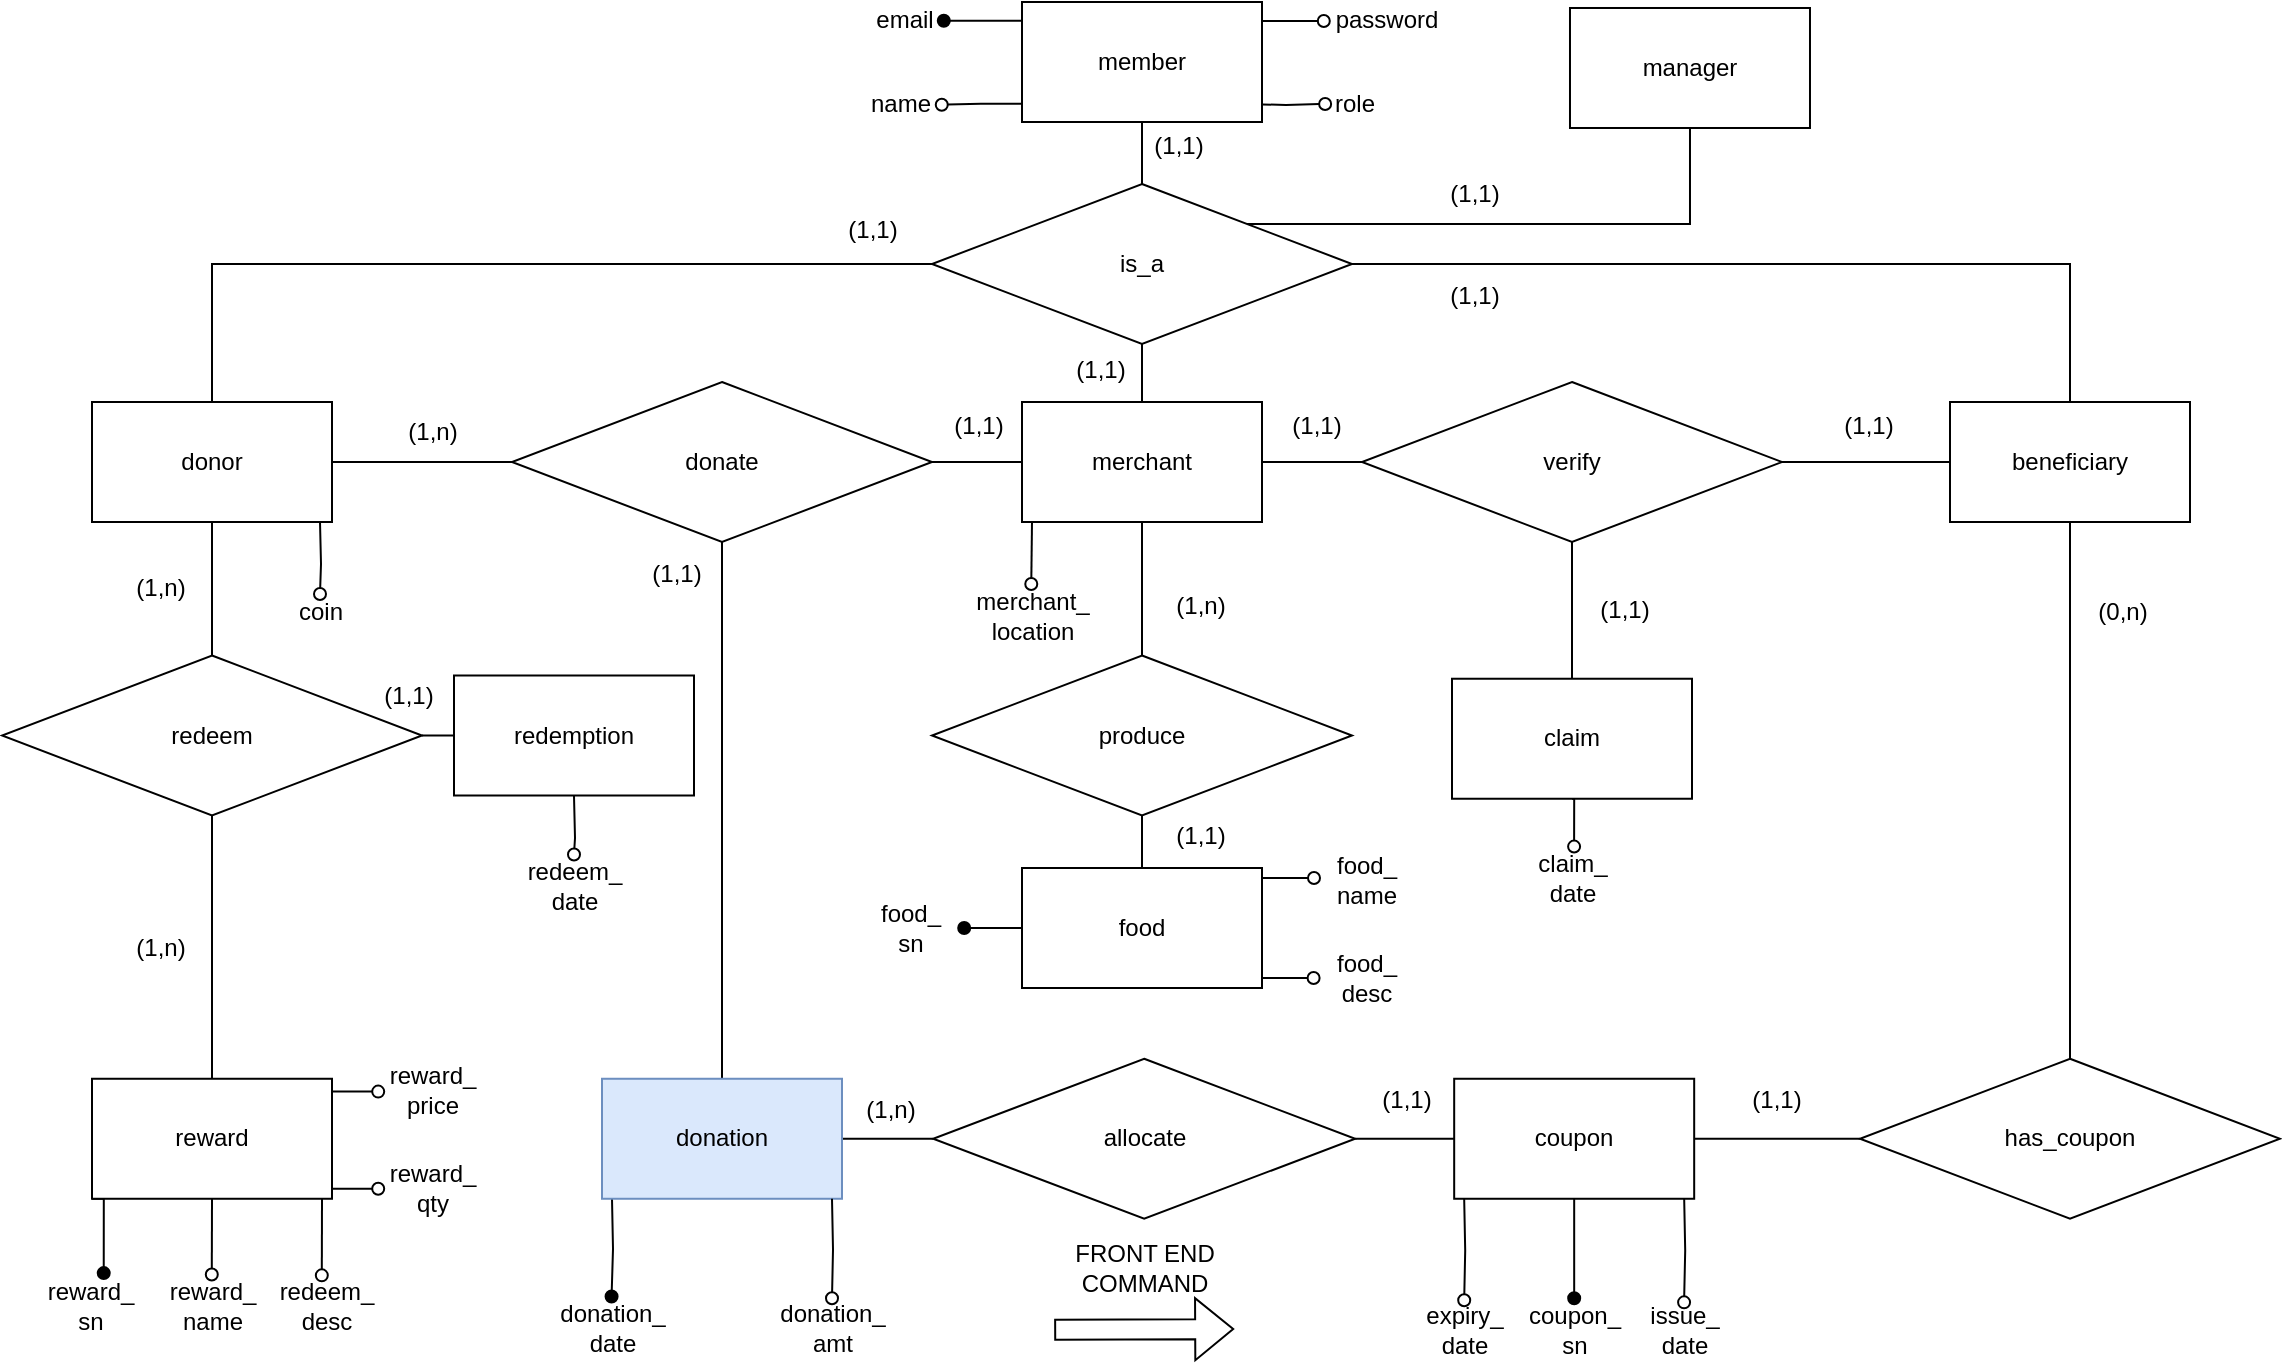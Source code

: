 <mxfile version="17.2.4" type="device"><diagram id="Ll71JMtTdpwGDmyY4f-G" name="Page-1"><mxGraphModel dx="179" dy="881" grid="0" gridSize="10" guides="1" tooltips="1" connect="1" arrows="1" fold="1" page="1" pageScale="1" pageWidth="1169" pageHeight="827" background="none" math="0" shadow="0"><root><mxCell id="0"/><mxCell id="1" parent="0"/><mxCell id="EBLG6tYveu8E32CvsQGy-192" value="" style="edgeStyle=orthogonalEdgeStyle;rounded=0;orthogonalLoop=1;jettySize=auto;html=1;endArrow=oval;endFill=0;" parent="1" target="EBLG6tYveu8E32CvsQGy-197" edge="1"><mxGeometry relative="1" as="geometry"><mxPoint x="2512" y="333" as="sourcePoint"/></mxGeometry></mxCell><mxCell id="EBLG6tYveu8E32CvsQGy-193" value="" style="edgeStyle=orthogonalEdgeStyle;rounded=0;orthogonalLoop=1;jettySize=auto;html=1;endArrow=none;endFill=0;" parent="1" source="EBLG6tYveu8E32CvsQGy-196" target="EBLG6tYveu8E32CvsQGy-200" edge="1"><mxGeometry relative="1" as="geometry"/></mxCell><mxCell id="7zLdXBT2QUrFec9vhoCK-71" style="edgeStyle=orthogonalEdgeStyle;rounded=0;orthogonalLoop=1;jettySize=auto;html=1;exitX=0.5;exitY=1;exitDx=0;exitDy=0;entryX=0.5;entryY=0;entryDx=0;entryDy=0;endArrow=none;endFill=0;" parent="1" source="EBLG6tYveu8E32CvsQGy-196" target="7zLdXBT2QUrFec9vhoCK-43" edge="1"><mxGeometry relative="1" as="geometry"/></mxCell><mxCell id="EBLG6tYveu8E32CvsQGy-196" value="donor" style="rounded=0;whiteSpace=wrap;html=1;" parent="1" vertex="1"><mxGeometry x="2398" y="273" width="120" height="60" as="geometry"/></mxCell><mxCell id="EBLG6tYveu8E32CvsQGy-197" value="coin" style="text;html=1;align=center;verticalAlign=middle;resizable=0;points=[];autosize=1;strokeColor=none;fillColor=none;" parent="1" vertex="1"><mxGeometry x="2496" y="369" width="32" height="18" as="geometry"/></mxCell><mxCell id="EBLG6tYveu8E32CvsQGy-198" style="edgeStyle=orthogonalEdgeStyle;rounded=0;orthogonalLoop=1;jettySize=auto;html=1;exitX=0.5;exitY=1;exitDx=0;exitDy=0;entryX=0.5;entryY=0;entryDx=0;entryDy=0;endArrow=none;endFill=0;" parent="1" source="EBLG6tYveu8E32CvsQGy-200" target="EBLG6tYveu8E32CvsQGy-255" edge="1"><mxGeometry relative="1" as="geometry"/></mxCell><mxCell id="EBLG6tYveu8E32CvsQGy-199" style="edgeStyle=orthogonalEdgeStyle;rounded=0;orthogonalLoop=1;jettySize=auto;html=1;exitX=1;exitY=0.5;exitDx=0;exitDy=0;entryX=0;entryY=0.5;entryDx=0;entryDy=0;endArrow=none;endFill=0;" parent="1" source="EBLG6tYveu8E32CvsQGy-200" target="EBLG6tYveu8E32CvsQGy-206" edge="1"><mxGeometry relative="1" as="geometry"/></mxCell><mxCell id="EBLG6tYveu8E32CvsQGy-200" value="donate" style="rhombus;whiteSpace=wrap;html=1;rounded=0;" parent="1" vertex="1"><mxGeometry x="2608" y="263" width="210" height="80" as="geometry"/></mxCell><mxCell id="EBLG6tYveu8E32CvsQGy-201" value="donation_&lt;br&gt;date" style="text;html=1;align=center;verticalAlign=middle;resizable=0;points=[];autosize=1;rounded=0;glass=0;" parent="1" vertex="1"><mxGeometry x="2623" y="720.52" width="70" height="30" as="geometry"/></mxCell><mxCell id="EBLG6tYveu8E32CvsQGy-202" value="donation_&lt;br&gt;amt" style="text;html=1;align=center;verticalAlign=middle;resizable=0;points=[];autosize=1;strokeColor=none;fillColor=none;" parent="1" vertex="1"><mxGeometry x="2733" y="721.13" width="70" height="30" as="geometry"/></mxCell><mxCell id="EBLG6tYveu8E32CvsQGy-203" value="" style="edgeStyle=orthogonalEdgeStyle;rounded=0;orthogonalLoop=1;jettySize=auto;html=1;endArrow=none;endFill=0;" parent="1" source="EBLG6tYveu8E32CvsQGy-206" target="EBLG6tYveu8E32CvsQGy-210" edge="1"><mxGeometry relative="1" as="geometry"/></mxCell><mxCell id="EBLG6tYveu8E32CvsQGy-205" style="edgeStyle=orthogonalEdgeStyle;rounded=0;orthogonalLoop=1;jettySize=auto;html=1;exitX=0;exitY=1;exitDx=0;exitDy=0;endArrow=oval;endFill=0;entryX=0.502;entryY=0;entryDx=0;entryDy=0;entryPerimeter=0;" parent="1" target="EBLG6tYveu8E32CvsQGy-242" edge="1"><mxGeometry relative="1" as="geometry"><mxPoint x="2868" y="333" as="sourcePoint"/></mxGeometry></mxCell><mxCell id="7zLdXBT2QUrFec9vhoCK-25" style="edgeStyle=orthogonalEdgeStyle;rounded=0;orthogonalLoop=1;jettySize=auto;html=1;exitX=0.5;exitY=1;exitDx=0;exitDy=0;entryX=0.5;entryY=0;entryDx=0;entryDy=0;endArrow=none;endFill=0;" parent="1" source="EBLG6tYveu8E32CvsQGy-206" target="7zLdXBT2QUrFec9vhoCK-22" edge="1"><mxGeometry relative="1" as="geometry"/></mxCell><mxCell id="EBLG6tYveu8E32CvsQGy-206" value="merchant" style="whiteSpace=wrap;html=1;rounded=0;" parent="1" vertex="1"><mxGeometry x="2863" y="273" width="120" height="60" as="geometry"/></mxCell><mxCell id="EBLG6tYveu8E32CvsQGy-207" value="" style="edgeStyle=orthogonalEdgeStyle;rounded=0;orthogonalLoop=1;jettySize=auto;html=1;endArrow=none;endFill=0;" parent="1" source="EBLG6tYveu8E32CvsQGy-210" target="EBLG6tYveu8E32CvsQGy-218" edge="1"><mxGeometry relative="1" as="geometry"/></mxCell><mxCell id="7zLdXBT2QUrFec9vhoCK-12" style="edgeStyle=orthogonalEdgeStyle;rounded=0;orthogonalLoop=1;jettySize=auto;html=1;exitX=0.5;exitY=1;exitDx=0;exitDy=0;entryX=0.5;entryY=0;entryDx=0;entryDy=0;endArrow=none;endFill=0;" parent="1" source="EBLG6tYveu8E32CvsQGy-210" target="7zLdXBT2QUrFec9vhoCK-11" edge="1"><mxGeometry relative="1" as="geometry"/></mxCell><mxCell id="EBLG6tYveu8E32CvsQGy-210" value="verify" style="rhombus;whiteSpace=wrap;html=1;rounded=0;" parent="1" vertex="1"><mxGeometry x="3033" y="263" width="210" height="80" as="geometry"/></mxCell><mxCell id="EBLG6tYveu8E32CvsQGy-217" style="edgeStyle=orthogonalEdgeStyle;rounded=0;orthogonalLoop=1;jettySize=auto;html=1;exitX=0.5;exitY=1;exitDx=0;exitDy=0;entryX=0.5;entryY=0;entryDx=0;entryDy=0;endArrow=none;endFill=0;" parent="1" source="EBLG6tYveu8E32CvsQGy-218" target="EBLG6tYveu8E32CvsQGy-248" edge="1"><mxGeometry relative="1" as="geometry"/></mxCell><mxCell id="EBLG6tYveu8E32CvsQGy-218" value="beneficiary" style="whiteSpace=wrap;html=1;rounded=0;" parent="1" vertex="1"><mxGeometry x="3327" y="273" width="120" height="60" as="geometry"/></mxCell><mxCell id="EBLG6tYveu8E32CvsQGy-221" value="FRONT END&lt;br&gt;COMMAND" style="text;html=1;align=center;verticalAlign=middle;resizable=0;points=[];autosize=1;strokeColor=none;fillColor=none;" parent="1" vertex="1"><mxGeometry x="2879.09" y="690.52" width="90" height="30" as="geometry"/></mxCell><mxCell id="EBLG6tYveu8E32CvsQGy-228" value="" style="shape=flexArrow;endArrow=classic;html=1;rounded=0;" parent="1" edge="1"><mxGeometry width="50" height="50" relative="1" as="geometry"><mxPoint x="2879.09" y="736.92" as="sourcePoint"/><mxPoint x="2969.09" y="736.52" as="targetPoint"/></mxGeometry></mxCell><mxCell id="EBLG6tYveu8E32CvsQGy-229" style="edgeStyle=orthogonalEdgeStyle;rounded=0;orthogonalLoop=1;jettySize=auto;html=1;exitX=0.5;exitY=0;exitDx=0;exitDy=0;entryX=0.5;entryY=1;entryDx=0;entryDy=0;endArrow=none;endFill=0;" parent="1" source="EBLG6tYveu8E32CvsQGy-231" target="EBLG6tYveu8E32CvsQGy-234" edge="1"><mxGeometry relative="1" as="geometry"/></mxCell><mxCell id="EBLG6tYveu8E32CvsQGy-230" style="edgeStyle=orthogonalEdgeStyle;rounded=0;orthogonalLoop=1;jettySize=auto;html=1;exitX=1;exitY=0;exitDx=0;exitDy=0;entryX=0.5;entryY=1;entryDx=0;entryDy=0;endArrow=none;endFill=0;" parent="1" source="EBLG6tYveu8E32CvsQGy-231" target="EBLG6tYveu8E32CvsQGy-236" edge="1"><mxGeometry relative="1" as="geometry"/></mxCell><mxCell id="7zLdXBT2QUrFec9vhoCK-1" style="edgeStyle=orthogonalEdgeStyle;rounded=0;orthogonalLoop=1;jettySize=auto;html=1;exitX=0;exitY=0.5;exitDx=0;exitDy=0;entryX=0.5;entryY=0;entryDx=0;entryDy=0;endArrow=none;endFill=0;" parent="1" source="EBLG6tYveu8E32CvsQGy-231" target="EBLG6tYveu8E32CvsQGy-196" edge="1"><mxGeometry relative="1" as="geometry"/></mxCell><mxCell id="7zLdXBT2QUrFec9vhoCK-2" style="edgeStyle=orthogonalEdgeStyle;rounded=0;orthogonalLoop=1;jettySize=auto;html=1;exitX=0.5;exitY=1;exitDx=0;exitDy=0;entryX=0.5;entryY=0;entryDx=0;entryDy=0;endArrow=none;endFill=0;" parent="1" source="EBLG6tYveu8E32CvsQGy-231" target="EBLG6tYveu8E32CvsQGy-206" edge="1"><mxGeometry relative="1" as="geometry"/></mxCell><mxCell id="7zLdXBT2QUrFec9vhoCK-3" style="edgeStyle=orthogonalEdgeStyle;rounded=0;orthogonalLoop=1;jettySize=auto;html=1;exitX=1;exitY=0.5;exitDx=0;exitDy=0;entryX=0.5;entryY=0;entryDx=0;entryDy=0;endArrow=none;endFill=0;" parent="1" source="EBLG6tYveu8E32CvsQGy-231" target="EBLG6tYveu8E32CvsQGy-218" edge="1"><mxGeometry relative="1" as="geometry"/></mxCell><mxCell id="EBLG6tYveu8E32CvsQGy-231" value="is_a" style="rhombus;whiteSpace=wrap;html=1;rounded=0;" parent="1" vertex="1"><mxGeometry x="2818" y="164" width="210" height="80" as="geometry"/></mxCell><mxCell id="EBLG6tYveu8E32CvsQGy-232" style="edgeStyle=orthogonalEdgeStyle;rounded=0;orthogonalLoop=1;jettySize=auto;html=1;exitX=1;exitY=0.5;exitDx=0;exitDy=0;endArrow=oval;endFill=0;entryX=0.019;entryY=0.499;entryDx=0;entryDy=0;entryPerimeter=0;" parent="1" target="EBLG6tYveu8E32CvsQGy-235" edge="1"><mxGeometry relative="1" as="geometry"><mxPoint x="3018.296" y="123.667" as="targetPoint"/><mxPoint x="2974" y="124" as="sourcePoint"/></mxGeometry></mxCell><mxCell id="EBLG6tYveu8E32CvsQGy-233" style="edgeStyle=orthogonalEdgeStyle;rounded=0;orthogonalLoop=1;jettySize=auto;html=1;exitX=-0.001;exitY=0.848;exitDx=0;exitDy=0;entryX=1.022;entryY=0.519;entryDx=0;entryDy=0;entryPerimeter=0;endArrow=oval;endFill=0;exitPerimeter=0;" parent="1" source="EBLG6tYveu8E32CvsQGy-234" target="EBLG6tYveu8E32CvsQGy-237" edge="1"><mxGeometry relative="1" as="geometry"><mxPoint x="2858.5" y="124" as="sourcePoint"/></mxGeometry></mxCell><mxCell id="EBLG6tYveu8E32CvsQGy-234" value="member" style="whiteSpace=wrap;html=1;rounded=0;" parent="1" vertex="1"><mxGeometry x="2863" y="73" width="120" height="60" as="geometry"/></mxCell><mxCell id="EBLG6tYveu8E32CvsQGy-235" value="role" style="text;html=1;align=center;verticalAlign=middle;resizable=0;points=[];autosize=1;strokeColor=none;fillColor=none;" parent="1" vertex="1"><mxGeometry x="3014" y="115" width="30" height="18" as="geometry"/></mxCell><mxCell id="EBLG6tYveu8E32CvsQGy-236" value="manager" style="rounded=0;whiteSpace=wrap;html=1;" parent="1" vertex="1"><mxGeometry x="3136.996" y="75.997" width="120" height="60" as="geometry"/></mxCell><mxCell id="EBLG6tYveu8E32CvsQGy-237" value="name" style="text;html=1;align=center;verticalAlign=middle;resizable=0;points=[];autosize=1;strokeColor=none;fillColor=none;" parent="1" vertex="1"><mxGeometry x="2782" y="115" width="40" height="18" as="geometry"/></mxCell><mxCell id="EBLG6tYveu8E32CvsQGy-238" style="edgeStyle=orthogonalEdgeStyle;rounded=0;orthogonalLoop=1;jettySize=auto;html=1;exitX=0;exitY=0.156;exitDx=0;exitDy=0;entryX=1.022;entryY=0.519;entryDx=0;entryDy=0;entryPerimeter=0;endArrow=oval;endFill=1;exitPerimeter=0;" parent="1" source="EBLG6tYveu8E32CvsQGy-234" target="EBLG6tYveu8E32CvsQGy-239" edge="1"><mxGeometry relative="1" as="geometry"><mxPoint x="2858.5" y="82" as="sourcePoint"/></mxGeometry></mxCell><mxCell id="EBLG6tYveu8E32CvsQGy-239" value="email" style="text;html=1;align=center;verticalAlign=middle;resizable=0;points=[];autosize=1;strokeColor=none;fillColor=none;" parent="1" vertex="1"><mxGeometry x="2784.09" y="73" width="39" height="18" as="geometry"/></mxCell><mxCell id="EBLG6tYveu8E32CvsQGy-240" style="edgeStyle=orthogonalEdgeStyle;rounded=0;orthogonalLoop=1;jettySize=auto;html=1;endArrow=oval;endFill=0;entryX=-0.002;entryY=0.505;entryDx=0;entryDy=0;entryPerimeter=0;exitX=0.999;exitY=0.159;exitDx=0;exitDy=0;exitPerimeter=0;" parent="1" source="EBLG6tYveu8E32CvsQGy-234" target="EBLG6tYveu8E32CvsQGy-241" edge="1"><mxGeometry relative="1" as="geometry"><mxPoint x="3018.296" y="81.667" as="targetPoint"/><mxPoint x="2985" y="82" as="sourcePoint"/><Array as="points"/></mxGeometry></mxCell><mxCell id="EBLG6tYveu8E32CvsQGy-241" value="password" style="text;html=1;align=center;verticalAlign=middle;resizable=0;points=[];autosize=1;strokeColor=none;fillColor=none;" parent="1" vertex="1"><mxGeometry x="3014" y="73" width="61" height="18" as="geometry"/></mxCell><mxCell id="EBLG6tYveu8E32CvsQGy-242" value="merchant_&lt;br&gt;location" style="text;html=1;align=center;verticalAlign=middle;resizable=0;points=[];autosize=1;strokeColor=none;fillColor=none;" parent="1" vertex="1"><mxGeometry x="2834" y="364" width="67" height="32" as="geometry"/></mxCell><mxCell id="EBLG6tYveu8E32CvsQGy-245" style="edgeStyle=orthogonalEdgeStyle;rounded=0;orthogonalLoop=1;jettySize=auto;html=1;exitX=1;exitY=1;exitDx=0;exitDy=0;entryX=0.499;entryY=0.965;entryDx=0;entryDy=0;entryPerimeter=0;endArrow=oval;endFill=0;" parent="1" target="EBLG6tYveu8E32CvsQGy-253" edge="1"><mxGeometry relative="1" as="geometry"><mxPoint x="3194.09" y="671.38" as="sourcePoint"/></mxGeometry></mxCell><mxCell id="EBLG6tYveu8E32CvsQGy-246" style="edgeStyle=orthogonalEdgeStyle;rounded=0;orthogonalLoop=1;jettySize=auto;html=1;exitX=1;exitY=0.5;exitDx=0;exitDy=0;entryX=0;entryY=0.5;entryDx=0;entryDy=0;endArrow=none;endFill=0;" parent="1" source="EBLG6tYveu8E32CvsQGy-247" target="EBLG6tYveu8E32CvsQGy-248" edge="1"><mxGeometry relative="1" as="geometry"/></mxCell><mxCell id="EBLG6tYveu8E32CvsQGy-247" value="coupon" style="whiteSpace=wrap;html=1;" parent="1" vertex="1"><mxGeometry x="3079.09" y="611.38" width="120" height="60" as="geometry"/></mxCell><mxCell id="EBLG6tYveu8E32CvsQGy-248" value="has_coupon" style="rhombus;whiteSpace=wrap;html=1;rounded=0;" parent="1" vertex="1"><mxGeometry x="3282" y="601.38" width="210" height="80" as="geometry"/></mxCell><mxCell id="EBLG6tYveu8E32CvsQGy-249" value="" style="edgeStyle=orthogonalEdgeStyle;rounded=0;orthogonalLoop=1;jettySize=auto;html=1;endArrow=oval;endFill=0;exitX=0;exitY=1;exitDx=0;exitDy=0;" parent="1" target="EBLG6tYveu8E32CvsQGy-251" edge="1"><mxGeometry relative="1" as="geometry"><mxPoint x="3084.09" y="671.38" as="sourcePoint"/></mxGeometry></mxCell><mxCell id="EBLG6tYveu8E32CvsQGy-250" value="" style="edgeStyle=orthogonalEdgeStyle;rounded=0;orthogonalLoop=1;jettySize=auto;html=1;endArrow=oval;endFill=1;exitX=0.5;exitY=1;exitDx=0;exitDy=0;" parent="1" source="EBLG6tYveu8E32CvsQGy-247" target="EBLG6tYveu8E32CvsQGy-252" edge="1"><mxGeometry relative="1" as="geometry"><mxPoint x="3139.09" y="671.16" as="sourcePoint"/></mxGeometry></mxCell><mxCell id="EBLG6tYveu8E32CvsQGy-251" value="expiry_&lt;br&gt;date" style="text;html=1;align=center;verticalAlign=middle;resizable=0;points=[];autosize=1;strokeColor=none;fillColor=none;flipV=1;" parent="1" vertex="1"><mxGeometry x="3059.09" y="722.13" width="50" height="30" as="geometry"/></mxCell><mxCell id="EBLG6tYveu8E32CvsQGy-252" value="coupon_&lt;br&gt;sn" style="text;html=1;align=center;verticalAlign=middle;resizable=0;points=[];autosize=1;strokeColor=none;fillColor=none;flipV=1;fontColor=#000000;" parent="1" vertex="1"><mxGeometry x="3111.09" y="721.13" width="56" height="32" as="geometry"/></mxCell><mxCell id="EBLG6tYveu8E32CvsQGy-253" value="issue_&lt;br&gt;date" style="text;html=1;align=center;verticalAlign=middle;resizable=0;points=[];autosize=1;strokeColor=none;fillColor=none;flipV=1;" parent="1" vertex="1"><mxGeometry x="3169.09" y="722.13" width="50" height="30" as="geometry"/></mxCell><mxCell id="EBLG6tYveu8E32CvsQGy-254" style="edgeStyle=orthogonalEdgeStyle;rounded=0;orthogonalLoop=1;jettySize=auto;html=1;exitX=1;exitY=0.5;exitDx=0;exitDy=0;entryX=0;entryY=0.5;entryDx=0;entryDy=0;endArrow=none;endFill=0;" parent="1" source="EBLG6tYveu8E32CvsQGy-255" target="EBLG6tYveu8E32CvsQGy-257" edge="1"><mxGeometry relative="1" as="geometry"/></mxCell><mxCell id="7zLdXBT2QUrFec9vhoCK-42" style="edgeStyle=orthogonalEdgeStyle;rounded=0;orthogonalLoop=1;jettySize=auto;html=1;exitX=0;exitY=1;exitDx=0;exitDy=0;entryX=0.497;entryY=-0.008;entryDx=0;entryDy=0;entryPerimeter=0;endArrow=oval;endFill=1;" parent="1" target="EBLG6tYveu8E32CvsQGy-201" edge="1"><mxGeometry relative="1" as="geometry"><mxPoint x="2658" y="671.38" as="sourcePoint"/></mxGeometry></mxCell><mxCell id="EBLG6tYveu8E32CvsQGy-255" value="donation" style="whiteSpace=wrap;html=1;fillColor=#dae8fc;strokeColor=#6c8ebf;" parent="1" vertex="1"><mxGeometry x="2653" y="611.38" width="120" height="60" as="geometry"/></mxCell><mxCell id="EBLG6tYveu8E32CvsQGy-256" style="edgeStyle=orthogonalEdgeStyle;rounded=0;orthogonalLoop=1;jettySize=auto;html=1;entryX=0;entryY=0.5;entryDx=0;entryDy=0;endArrow=none;endFill=0;exitX=1;exitY=0.5;exitDx=0;exitDy=0;" parent="1" source="EBLG6tYveu8E32CvsQGy-257" target="EBLG6tYveu8E32CvsQGy-247" edge="1"><mxGeometry relative="1" as="geometry"><mxPoint x="3004.39" y="643.13" as="sourcePoint"/></mxGeometry></mxCell><mxCell id="EBLG6tYveu8E32CvsQGy-257" value="allocate" style="rhombus;whiteSpace=wrap;html=1;rounded=0;" parent="1" vertex="1"><mxGeometry x="2818.59" y="601.38" width="211" height="80" as="geometry"/></mxCell><mxCell id="EBLG6tYveu8E32CvsQGy-259" value="(1,1)" style="text;html=1;align=center;verticalAlign=middle;resizable=0;points=[];autosize=1;strokeColor=none;fillColor=none;" parent="1" vertex="1"><mxGeometry x="3071" y="160" width="35" height="18" as="geometry"/></mxCell><mxCell id="EBLG6tYveu8E32CvsQGy-263" value="(1,1)" style="text;html=1;align=center;verticalAlign=middle;resizable=0;points=[];autosize=1;strokeColor=none;fillColor=none;" parent="1" vertex="1"><mxGeometry x="2992.09" y="276.25" width="35" height="18" as="geometry"/></mxCell><mxCell id="EBLG6tYveu8E32CvsQGy-264" value="(1,1)" style="text;html=1;align=center;verticalAlign=middle;resizable=0;points=[];autosize=1;strokeColor=none;fillColor=none;" parent="1" vertex="1"><mxGeometry x="3268" y="276.25" width="35" height="18" as="geometry"/></mxCell><mxCell id="EBLG6tYveu8E32CvsQGy-265" value="(1,1)" style="text;html=1;align=center;verticalAlign=middle;resizable=0;points=[];autosize=1;strokeColor=none;fillColor=none;" parent="1" vertex="1"><mxGeometry x="2884" y="248" width="35" height="18" as="geometry"/></mxCell><mxCell id="EBLG6tYveu8E32CvsQGy-266" value="(1,1)" style="text;html=1;align=center;verticalAlign=middle;resizable=0;points=[];autosize=1;strokeColor=none;fillColor=none;" parent="1" vertex="1"><mxGeometry x="2770" y="178" width="35" height="18" as="geometry"/></mxCell><mxCell id="EBLG6tYveu8E32CvsQGy-267" value="(1,1)" style="text;html=1;align=center;verticalAlign=middle;resizable=0;points=[];autosize=1;strokeColor=none;fillColor=none;" parent="1" vertex="1"><mxGeometry x="3071" y="211" width="35" height="18" as="geometry"/></mxCell><mxCell id="EBLG6tYveu8E32CvsQGy-268" value="(1,1)" style="text;html=1;align=center;verticalAlign=middle;resizable=0;points=[];autosize=1;strokeColor=none;fillColor=none;" parent="1" vertex="1"><mxGeometry x="2923" y="136" width="35" height="18" as="geometry"/></mxCell><mxCell id="EBLG6tYveu8E32CvsQGy-269" value="(1,1)" style="text;html=1;align=center;verticalAlign=middle;resizable=0;points=[];autosize=1;strokeColor=none;fillColor=none;" parent="1" vertex="1"><mxGeometry x="3222" y="613.13" width="35" height="18" as="geometry"/></mxCell><mxCell id="EBLG6tYveu8E32CvsQGy-270" value="(0,n)" style="text;html=1;align=center;verticalAlign=middle;resizable=0;points=[];autosize=1;strokeColor=none;fillColor=none;" parent="1" vertex="1"><mxGeometry x="3395" y="369" width="35" height="18" as="geometry"/></mxCell><mxCell id="EBLG6tYveu8E32CvsQGy-271" value="(1,n)" style="text;html=1;align=center;verticalAlign=middle;resizable=0;points=[];autosize=1;strokeColor=none;fillColor=none;" parent="1" vertex="1"><mxGeometry x="2779.09" y="617.63" width="35" height="18" as="geometry"/></mxCell><mxCell id="EBLG6tYveu8E32CvsQGy-272" value="(1,1)" style="text;html=1;align=center;verticalAlign=middle;resizable=0;points=[];autosize=1;strokeColor=none;fillColor=none;" parent="1" vertex="1"><mxGeometry x="3037.09" y="613.13" width="35" height="18" as="geometry"/></mxCell><mxCell id="EBLG6tYveu8E32CvsQGy-273" value="(1,1)" style="text;html=1;align=center;verticalAlign=middle;resizable=0;points=[];autosize=1;strokeColor=none;fillColor=none;" parent="1" vertex="1"><mxGeometry x="2823.09" y="276.25" width="35" height="18" as="geometry"/></mxCell><mxCell id="EBLG6tYveu8E32CvsQGy-274" value="(1,n)" style="text;html=1;align=center;verticalAlign=middle;resizable=0;points=[];autosize=1;strokeColor=none;fillColor=none;" parent="1" vertex="1"><mxGeometry x="2550.5" y="279" width="35" height="18" as="geometry"/></mxCell><mxCell id="EBLG6tYveu8E32CvsQGy-275" value="(1,1)" style="text;html=1;align=center;verticalAlign=middle;resizable=0;points=[];autosize=1;strokeColor=none;fillColor=none;" parent="1" vertex="1"><mxGeometry x="2672" y="349.75" width="35" height="18" as="geometry"/></mxCell><mxCell id="EBLG6tYveu8E32CvsQGy-277" style="edgeStyle=orthogonalEdgeStyle;rounded=0;orthogonalLoop=1;jettySize=auto;html=1;exitX=0.5;exitY=1;exitDx=0;exitDy=0;endArrow=oval;endFill=0;" parent="1" target="EBLG6tYveu8E32CvsQGy-202" edge="1"><mxGeometry relative="1" as="geometry"><mxPoint x="2768.0" y="671.38" as="sourcePoint"/></mxGeometry></mxCell><mxCell id="7zLdXBT2QUrFec9vhoCK-5" value="claim_&lt;br&gt;date" style="text;html=1;align=center;verticalAlign=middle;resizable=0;points=[];autosize=1;strokeColor=none;fillColor=none;" parent="1" vertex="1"><mxGeometry x="3113" y="495.62" width="50" height="30" as="geometry"/></mxCell><mxCell id="7zLdXBT2QUrFec9vhoCK-8" style="edgeStyle=orthogonalEdgeStyle;rounded=0;orthogonalLoop=1;jettySize=auto;html=1;exitX=0.5;exitY=1;exitDx=0;exitDy=0;entryX=0.521;entryY=-0.011;entryDx=0;entryDy=0;entryPerimeter=0;endArrow=oval;endFill=0;" parent="1" target="7zLdXBT2QUrFec9vhoCK-5" edge="1"><mxGeometry relative="1" as="geometry"><mxPoint x="3138" y="471.37" as="sourcePoint"/></mxGeometry></mxCell><mxCell id="7zLdXBT2QUrFec9vhoCK-11" value="claim" style="whiteSpace=wrap;html=1;" parent="1" vertex="1"><mxGeometry x="3078" y="411.37" width="120" height="60" as="geometry"/></mxCell><mxCell id="7zLdXBT2QUrFec9vhoCK-27" style="edgeStyle=orthogonalEdgeStyle;rounded=0;orthogonalLoop=1;jettySize=auto;html=1;exitX=0.5;exitY=1;exitDx=0;exitDy=0;entryX=0.5;entryY=0;entryDx=0;entryDy=0;endArrow=none;endFill=0;" parent="1" source="7zLdXBT2QUrFec9vhoCK-22" target="7zLdXBT2QUrFec9vhoCK-26" edge="1"><mxGeometry relative="1" as="geometry"/></mxCell><mxCell id="7zLdXBT2QUrFec9vhoCK-22" value="produce" style="rhombus;whiteSpace=wrap;html=1;rounded=0;" parent="1" vertex="1"><mxGeometry x="2818" y="399.75" width="210" height="80" as="geometry"/></mxCell><mxCell id="7zLdXBT2QUrFec9vhoCK-37" style="edgeStyle=orthogonalEdgeStyle;rounded=0;orthogonalLoop=1;jettySize=auto;html=1;exitX=1;exitY=0;exitDx=0;exitDy=0;entryX=-0.02;entryY=0.516;entryDx=0;entryDy=0;entryPerimeter=0;endArrow=oval;endFill=0;" parent="1" target="7zLdXBT2QUrFec9vhoCK-29" edge="1"><mxGeometry relative="1" as="geometry"><mxPoint x="2983" y="511" as="sourcePoint"/></mxGeometry></mxCell><mxCell id="7zLdXBT2QUrFec9vhoCK-38" style="edgeStyle=orthogonalEdgeStyle;rounded=0;orthogonalLoop=1;jettySize=auto;html=1;exitX=1;exitY=1;exitDx=0;exitDy=0;entryX=-0.025;entryY=0.489;entryDx=0;entryDy=0;entryPerimeter=0;endArrow=oval;endFill=0;" parent="1" target="7zLdXBT2QUrFec9vhoCK-33" edge="1"><mxGeometry relative="1" as="geometry"><mxPoint x="2983" y="561" as="sourcePoint"/></mxGeometry></mxCell><mxCell id="7zLdXBT2QUrFec9vhoCK-39" style="edgeStyle=orthogonalEdgeStyle;rounded=0;orthogonalLoop=1;jettySize=auto;html=1;exitX=0;exitY=0.5;exitDx=0;exitDy=0;entryX=1.041;entryY=0.496;entryDx=0;entryDy=0;entryPerimeter=0;endArrow=oval;endFill=1;" parent="1" source="7zLdXBT2QUrFec9vhoCK-26" target="7zLdXBT2QUrFec9vhoCK-31" edge="1"><mxGeometry relative="1" as="geometry"/></mxCell><mxCell id="7zLdXBT2QUrFec9vhoCK-26" value="food" style="whiteSpace=wrap;html=1;rounded=0;" parent="1" vertex="1"><mxGeometry x="2863" y="506" width="120" height="60" as="geometry"/></mxCell><mxCell id="7zLdXBT2QUrFec9vhoCK-29" value="food_&lt;br&gt;name" style="text;html=1;align=center;verticalAlign=middle;resizable=0;points=[];autosize=1;strokeColor=none;fillColor=none;" parent="1" vertex="1"><mxGeometry x="3010" y="496.5" width="50" height="30" as="geometry"/></mxCell><mxCell id="7zLdXBT2QUrFec9vhoCK-31" value="food_&lt;br&gt;sn" style="text;html=1;align=center;verticalAlign=middle;resizable=0;points=[];autosize=1;strokeColor=none;fillColor=none;fontColor=#000000;" parent="1" vertex="1"><mxGeometry x="2782" y="521" width="50" height="30" as="geometry"/></mxCell><mxCell id="7zLdXBT2QUrFec9vhoCK-33" value="food_&lt;br&gt;desc" style="text;html=1;align=center;verticalAlign=middle;resizable=0;points=[];autosize=1;strokeColor=none;fillColor=none;" parent="1" vertex="1"><mxGeometry x="3010" y="546.38" width="50" height="30" as="geometry"/></mxCell><mxCell id="7zLdXBT2QUrFec9vhoCK-40" value="(1,n)" style="text;html=1;align=center;verticalAlign=middle;resizable=0;points=[];autosize=1;strokeColor=none;fillColor=none;" parent="1" vertex="1"><mxGeometry x="2934.09" y="366" width="35" height="18" as="geometry"/></mxCell><mxCell id="7zLdXBT2QUrFec9vhoCK-41" value="(1,1)" style="text;html=1;align=center;verticalAlign=middle;resizable=0;points=[];autosize=1;strokeColor=none;fillColor=none;" parent="1" vertex="1"><mxGeometry x="2934.09" y="481.25" width="35" height="18" as="geometry"/></mxCell><mxCell id="7zLdXBT2QUrFec9vhoCK-70" style="edgeStyle=orthogonalEdgeStyle;rounded=0;orthogonalLoop=1;jettySize=auto;html=1;exitX=0.5;exitY=1;exitDx=0;exitDy=0;entryX=0.5;entryY=0;entryDx=0;entryDy=0;endArrow=none;endFill=0;" parent="1" source="7zLdXBT2QUrFec9vhoCK-43" target="7zLdXBT2QUrFec9vhoCK-53" edge="1"><mxGeometry relative="1" as="geometry"/></mxCell><mxCell id="7zLdXBT2QUrFec9vhoCK-43" value="redeem" style="rhombus;whiteSpace=wrap;html=1;rounded=0;" parent="1" vertex="1"><mxGeometry x="2353" y="399.75" width="210" height="80" as="geometry"/></mxCell><mxCell id="7zLdXBT2QUrFec9vhoCK-51" style="edgeStyle=orthogonalEdgeStyle;rounded=0;orthogonalLoop=1;jettySize=auto;html=1;exitX=0;exitY=0.5;exitDx=0;exitDy=0;entryX=1;entryY=0.5;entryDx=0;entryDy=0;endArrow=none;endFill=0;" parent="1" target="7zLdXBT2QUrFec9vhoCK-43" edge="1"><mxGeometry relative="1" as="geometry"><mxPoint x="2580" y="439.75" as="sourcePoint"/></mxGeometry></mxCell><mxCell id="7zLdXBT2QUrFec9vhoCK-47" value="redemption" style="rounded=0;whiteSpace=wrap;html=1;glass=0;" parent="1" vertex="1"><mxGeometry x="2579" y="409.75" width="120" height="60" as="geometry"/></mxCell><mxCell id="7zLdXBT2QUrFec9vhoCK-48" value="" style="edgeStyle=orthogonalEdgeStyle;rounded=0;orthogonalLoop=1;jettySize=auto;html=1;endArrow=oval;endFill=0;" parent="1" target="7zLdXBT2QUrFec9vhoCK-49" edge="1"><mxGeometry relative="1" as="geometry"><mxPoint x="2639" y="470" as="sourcePoint"/></mxGeometry></mxCell><mxCell id="7zLdXBT2QUrFec9vhoCK-49" value="redeem_&lt;br&gt;date" style="text;html=1;align=center;verticalAlign=middle;resizable=0;points=[];autosize=1;strokeColor=none;fillColor=none;" parent="1" vertex="1"><mxGeometry x="2610.5" y="499.25" width="57" height="32" as="geometry"/></mxCell><mxCell id="7zLdXBT2QUrFec9vhoCK-52" style="edgeStyle=orthogonalEdgeStyle;rounded=0;orthogonalLoop=1;jettySize=auto;html=1;exitX=1;exitY=0.5;exitDx=0;exitDy=0;endArrow=oval;endFill=0;" parent="1" edge="1"><mxGeometry relative="1" as="geometry"><mxPoint x="2518" y="617.75" as="sourcePoint"/><mxPoint x="2541.09" y="617.5" as="targetPoint"/></mxGeometry></mxCell><mxCell id="7zLdXBT2QUrFec9vhoCK-66" style="edgeStyle=orthogonalEdgeStyle;rounded=0;orthogonalLoop=1;jettySize=auto;html=1;exitX=1;exitY=1;exitDx=0;exitDy=0;entryX=0.472;entryY=0.021;entryDx=0;entryDy=0;entryPerimeter=0;endArrow=oval;endFill=0;" parent="1" target="7zLdXBT2QUrFec9vhoCK-59" edge="1"><mxGeometry relative="1" as="geometry"><mxPoint x="2513" y="671.38" as="sourcePoint"/></mxGeometry></mxCell><mxCell id="7zLdXBT2QUrFec9vhoCK-67" style="edgeStyle=orthogonalEdgeStyle;rounded=0;orthogonalLoop=1;jettySize=auto;html=1;exitX=0.5;exitY=1;exitDx=0;exitDy=0;entryX=0.498;entryY=0.011;entryDx=0;entryDy=0;entryPerimeter=0;endArrow=oval;endFill=0;" parent="1" source="7zLdXBT2QUrFec9vhoCK-53" target="7zLdXBT2QUrFec9vhoCK-55" edge="1"><mxGeometry relative="1" as="geometry"/></mxCell><mxCell id="7zLdXBT2QUrFec9vhoCK-69" style="edgeStyle=orthogonalEdgeStyle;rounded=0;orthogonalLoop=1;jettySize=auto;html=1;exitX=0;exitY=1;exitDx=0;exitDy=0;entryX=0.639;entryY=-0.01;entryDx=0;entryDy=0;entryPerimeter=0;endArrow=oval;endFill=1;" parent="1" source="7zLdXBT2QUrFec9vhoCK-53" target="7zLdXBT2QUrFec9vhoCK-57" edge="1"><mxGeometry relative="1" as="geometry"/></mxCell><mxCell id="7zLdXBT2QUrFec9vhoCK-53" value="reward" style="rounded=0;whiteSpace=wrap;html=1;glass=0;" parent="1" vertex="1"><mxGeometry x="2398" y="611.38" width="120" height="60" as="geometry"/></mxCell><mxCell id="7zLdXBT2QUrFec9vhoCK-55" value="reward_&lt;br&gt;name" style="text;html=1;align=center;verticalAlign=middle;resizable=0;points=[];autosize=1;strokeColor=none;fillColor=none;" parent="1" vertex="1"><mxGeometry x="2431.5" y="708.88" width="53" height="32" as="geometry"/></mxCell><mxCell id="7zLdXBT2QUrFec9vhoCK-57" value="reward_&lt;br&gt;sn" style="text;html=1;align=center;verticalAlign=middle;resizable=0;points=[];autosize=1;strokeColor=none;fillColor=none;fontColor=#000000;" parent="1" vertex="1"><mxGeometry x="2370" y="708.88" width="53" height="32" as="geometry"/></mxCell><mxCell id="7zLdXBT2QUrFec9vhoCK-59" value="redeem_&lt;br&gt;desc" style="text;html=1;align=center;verticalAlign=middle;resizable=0;points=[];autosize=1;strokeColor=none;fillColor=none;" parent="1" vertex="1"><mxGeometry x="2486" y="709" width="57" height="32" as="geometry"/></mxCell><mxCell id="7zLdXBT2QUrFec9vhoCK-60" value="reward_&lt;br&gt;price" style="text;html=1;align=center;verticalAlign=middle;resizable=0;points=[];autosize=1;strokeColor=none;fillColor=none;" parent="1" vertex="1"><mxGeometry x="2541.5" y="601.38" width="53" height="32" as="geometry"/></mxCell><mxCell id="7zLdXBT2QUrFec9vhoCK-61" style="edgeStyle=orthogonalEdgeStyle;rounded=0;orthogonalLoop=1;jettySize=auto;html=1;exitX=1;exitY=0.5;exitDx=0;exitDy=0;endArrow=oval;endFill=0;" parent="1" edge="1"><mxGeometry relative="1" as="geometry"><mxPoint x="2518" y="666.37" as="sourcePoint"/><mxPoint x="2541.09" y="666.12" as="targetPoint"/></mxGeometry></mxCell><mxCell id="7zLdXBT2QUrFec9vhoCK-62" value="reward_&lt;br&gt;qty" style="text;html=1;align=center;verticalAlign=middle;resizable=0;points=[];autosize=1;strokeColor=none;fillColor=none;" parent="1" vertex="1"><mxGeometry x="2541.5" y="650" width="53" height="32" as="geometry"/></mxCell><mxCell id="7zLdXBT2QUrFec9vhoCK-72" value="(1,1)" style="text;html=1;align=center;verticalAlign=middle;resizable=0;points=[];autosize=1;strokeColor=none;fillColor=none;" parent="1" vertex="1"><mxGeometry x="3146" y="367.75" width="35" height="18" as="geometry"/></mxCell><mxCell id="7zLdXBT2QUrFec9vhoCK-73" value="(1,1)" style="text;html=1;align=center;verticalAlign=middle;resizable=0;points=[];autosize=1;strokeColor=none;fillColor=none;" parent="1" vertex="1"><mxGeometry x="2538" y="411.37" width="35" height="18" as="geometry"/></mxCell><mxCell id="7zLdXBT2QUrFec9vhoCK-74" value="(1,n)" style="text;html=1;align=center;verticalAlign=middle;resizable=0;points=[];autosize=1;strokeColor=none;fillColor=none;" parent="1" vertex="1"><mxGeometry x="2414" y="537" width="35" height="18" as="geometry"/></mxCell><mxCell id="7zLdXBT2QUrFec9vhoCK-75" value="(1,n)" style="text;html=1;align=center;verticalAlign=middle;resizable=0;points=[];autosize=1;strokeColor=none;fillColor=none;" parent="1" vertex="1"><mxGeometry x="2414" y="356.75" width="35" height="18" as="geometry"/></mxCell></root></mxGraphModel></diagram></mxfile>